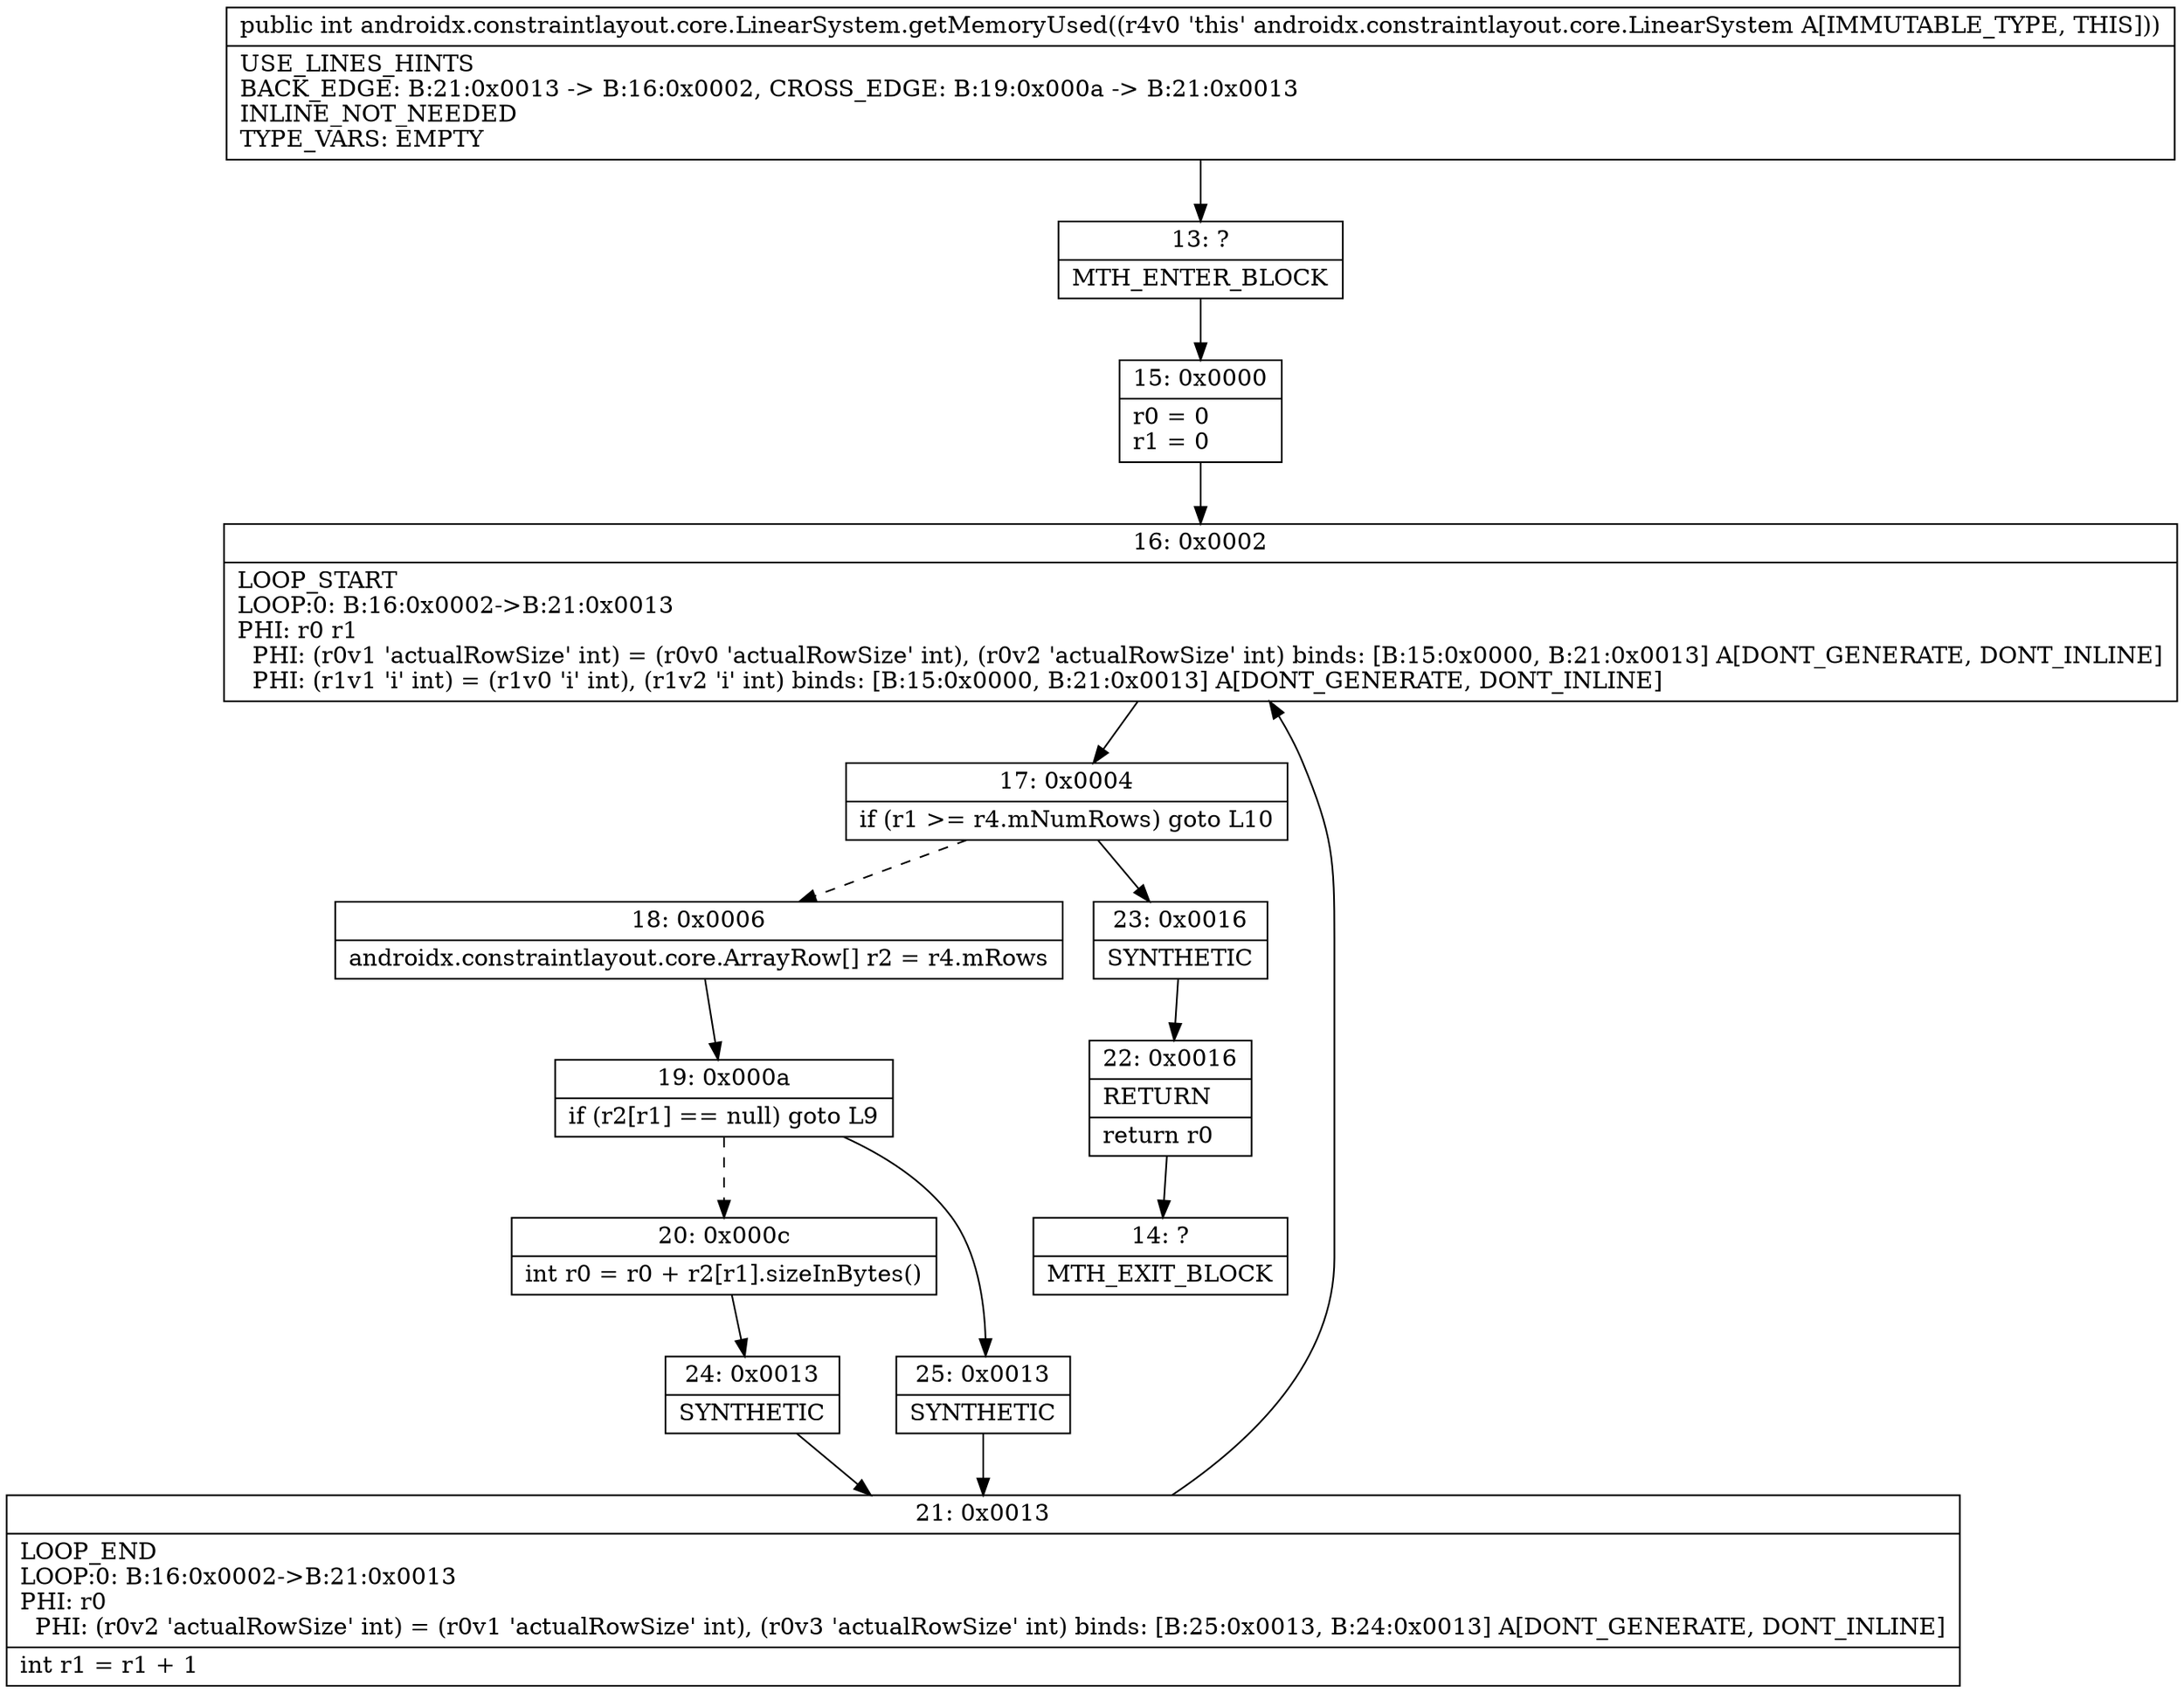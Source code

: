 digraph "CFG forandroidx.constraintlayout.core.LinearSystem.getMemoryUsed()I" {
Node_13 [shape=record,label="{13\:\ ?|MTH_ENTER_BLOCK\l}"];
Node_15 [shape=record,label="{15\:\ 0x0000|r0 = 0\lr1 = 0\l}"];
Node_16 [shape=record,label="{16\:\ 0x0002|LOOP_START\lLOOP:0: B:16:0x0002\-\>B:21:0x0013\lPHI: r0 r1 \l  PHI: (r0v1 'actualRowSize' int) = (r0v0 'actualRowSize' int), (r0v2 'actualRowSize' int) binds: [B:15:0x0000, B:21:0x0013] A[DONT_GENERATE, DONT_INLINE]\l  PHI: (r1v1 'i' int) = (r1v0 'i' int), (r1v2 'i' int) binds: [B:15:0x0000, B:21:0x0013] A[DONT_GENERATE, DONT_INLINE]\l}"];
Node_17 [shape=record,label="{17\:\ 0x0004|if (r1 \>= r4.mNumRows) goto L10\l}"];
Node_18 [shape=record,label="{18\:\ 0x0006|androidx.constraintlayout.core.ArrayRow[] r2 = r4.mRows\l}"];
Node_19 [shape=record,label="{19\:\ 0x000a|if (r2[r1] == null) goto L9\l}"];
Node_20 [shape=record,label="{20\:\ 0x000c|int r0 = r0 + r2[r1].sizeInBytes()\l}"];
Node_24 [shape=record,label="{24\:\ 0x0013|SYNTHETIC\l}"];
Node_21 [shape=record,label="{21\:\ 0x0013|LOOP_END\lLOOP:0: B:16:0x0002\-\>B:21:0x0013\lPHI: r0 \l  PHI: (r0v2 'actualRowSize' int) = (r0v1 'actualRowSize' int), (r0v3 'actualRowSize' int) binds: [B:25:0x0013, B:24:0x0013] A[DONT_GENERATE, DONT_INLINE]\l|int r1 = r1 + 1\l}"];
Node_25 [shape=record,label="{25\:\ 0x0013|SYNTHETIC\l}"];
Node_23 [shape=record,label="{23\:\ 0x0016|SYNTHETIC\l}"];
Node_22 [shape=record,label="{22\:\ 0x0016|RETURN\l|return r0\l}"];
Node_14 [shape=record,label="{14\:\ ?|MTH_EXIT_BLOCK\l}"];
MethodNode[shape=record,label="{public int androidx.constraintlayout.core.LinearSystem.getMemoryUsed((r4v0 'this' androidx.constraintlayout.core.LinearSystem A[IMMUTABLE_TYPE, THIS]))  | USE_LINES_HINTS\lBACK_EDGE: B:21:0x0013 \-\> B:16:0x0002, CROSS_EDGE: B:19:0x000a \-\> B:21:0x0013\lINLINE_NOT_NEEDED\lTYPE_VARS: EMPTY\l}"];
MethodNode -> Node_13;Node_13 -> Node_15;
Node_15 -> Node_16;
Node_16 -> Node_17;
Node_17 -> Node_18[style=dashed];
Node_17 -> Node_23;
Node_18 -> Node_19;
Node_19 -> Node_20[style=dashed];
Node_19 -> Node_25;
Node_20 -> Node_24;
Node_24 -> Node_21;
Node_21 -> Node_16;
Node_25 -> Node_21;
Node_23 -> Node_22;
Node_22 -> Node_14;
}

